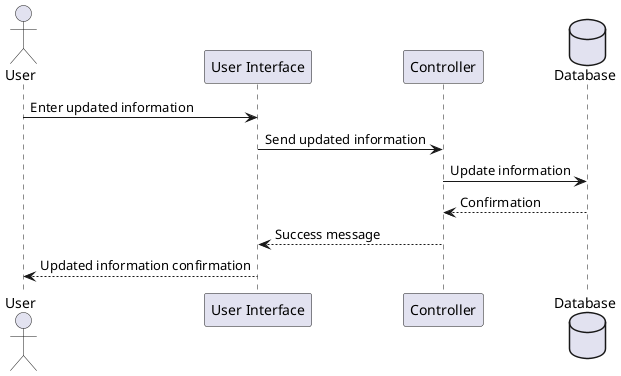 @startuml
actor User
participant "User Interface" as UI
participant "Controller" as Controller
database "Database" as DB

User -> UI: Enter updated information
UI -> Controller: Send updated information
Controller -> DB: Update information
DB --> Controller: Confirmation
Controller --> UI: Success message
UI --> User: Updated information confirmation
@enduml